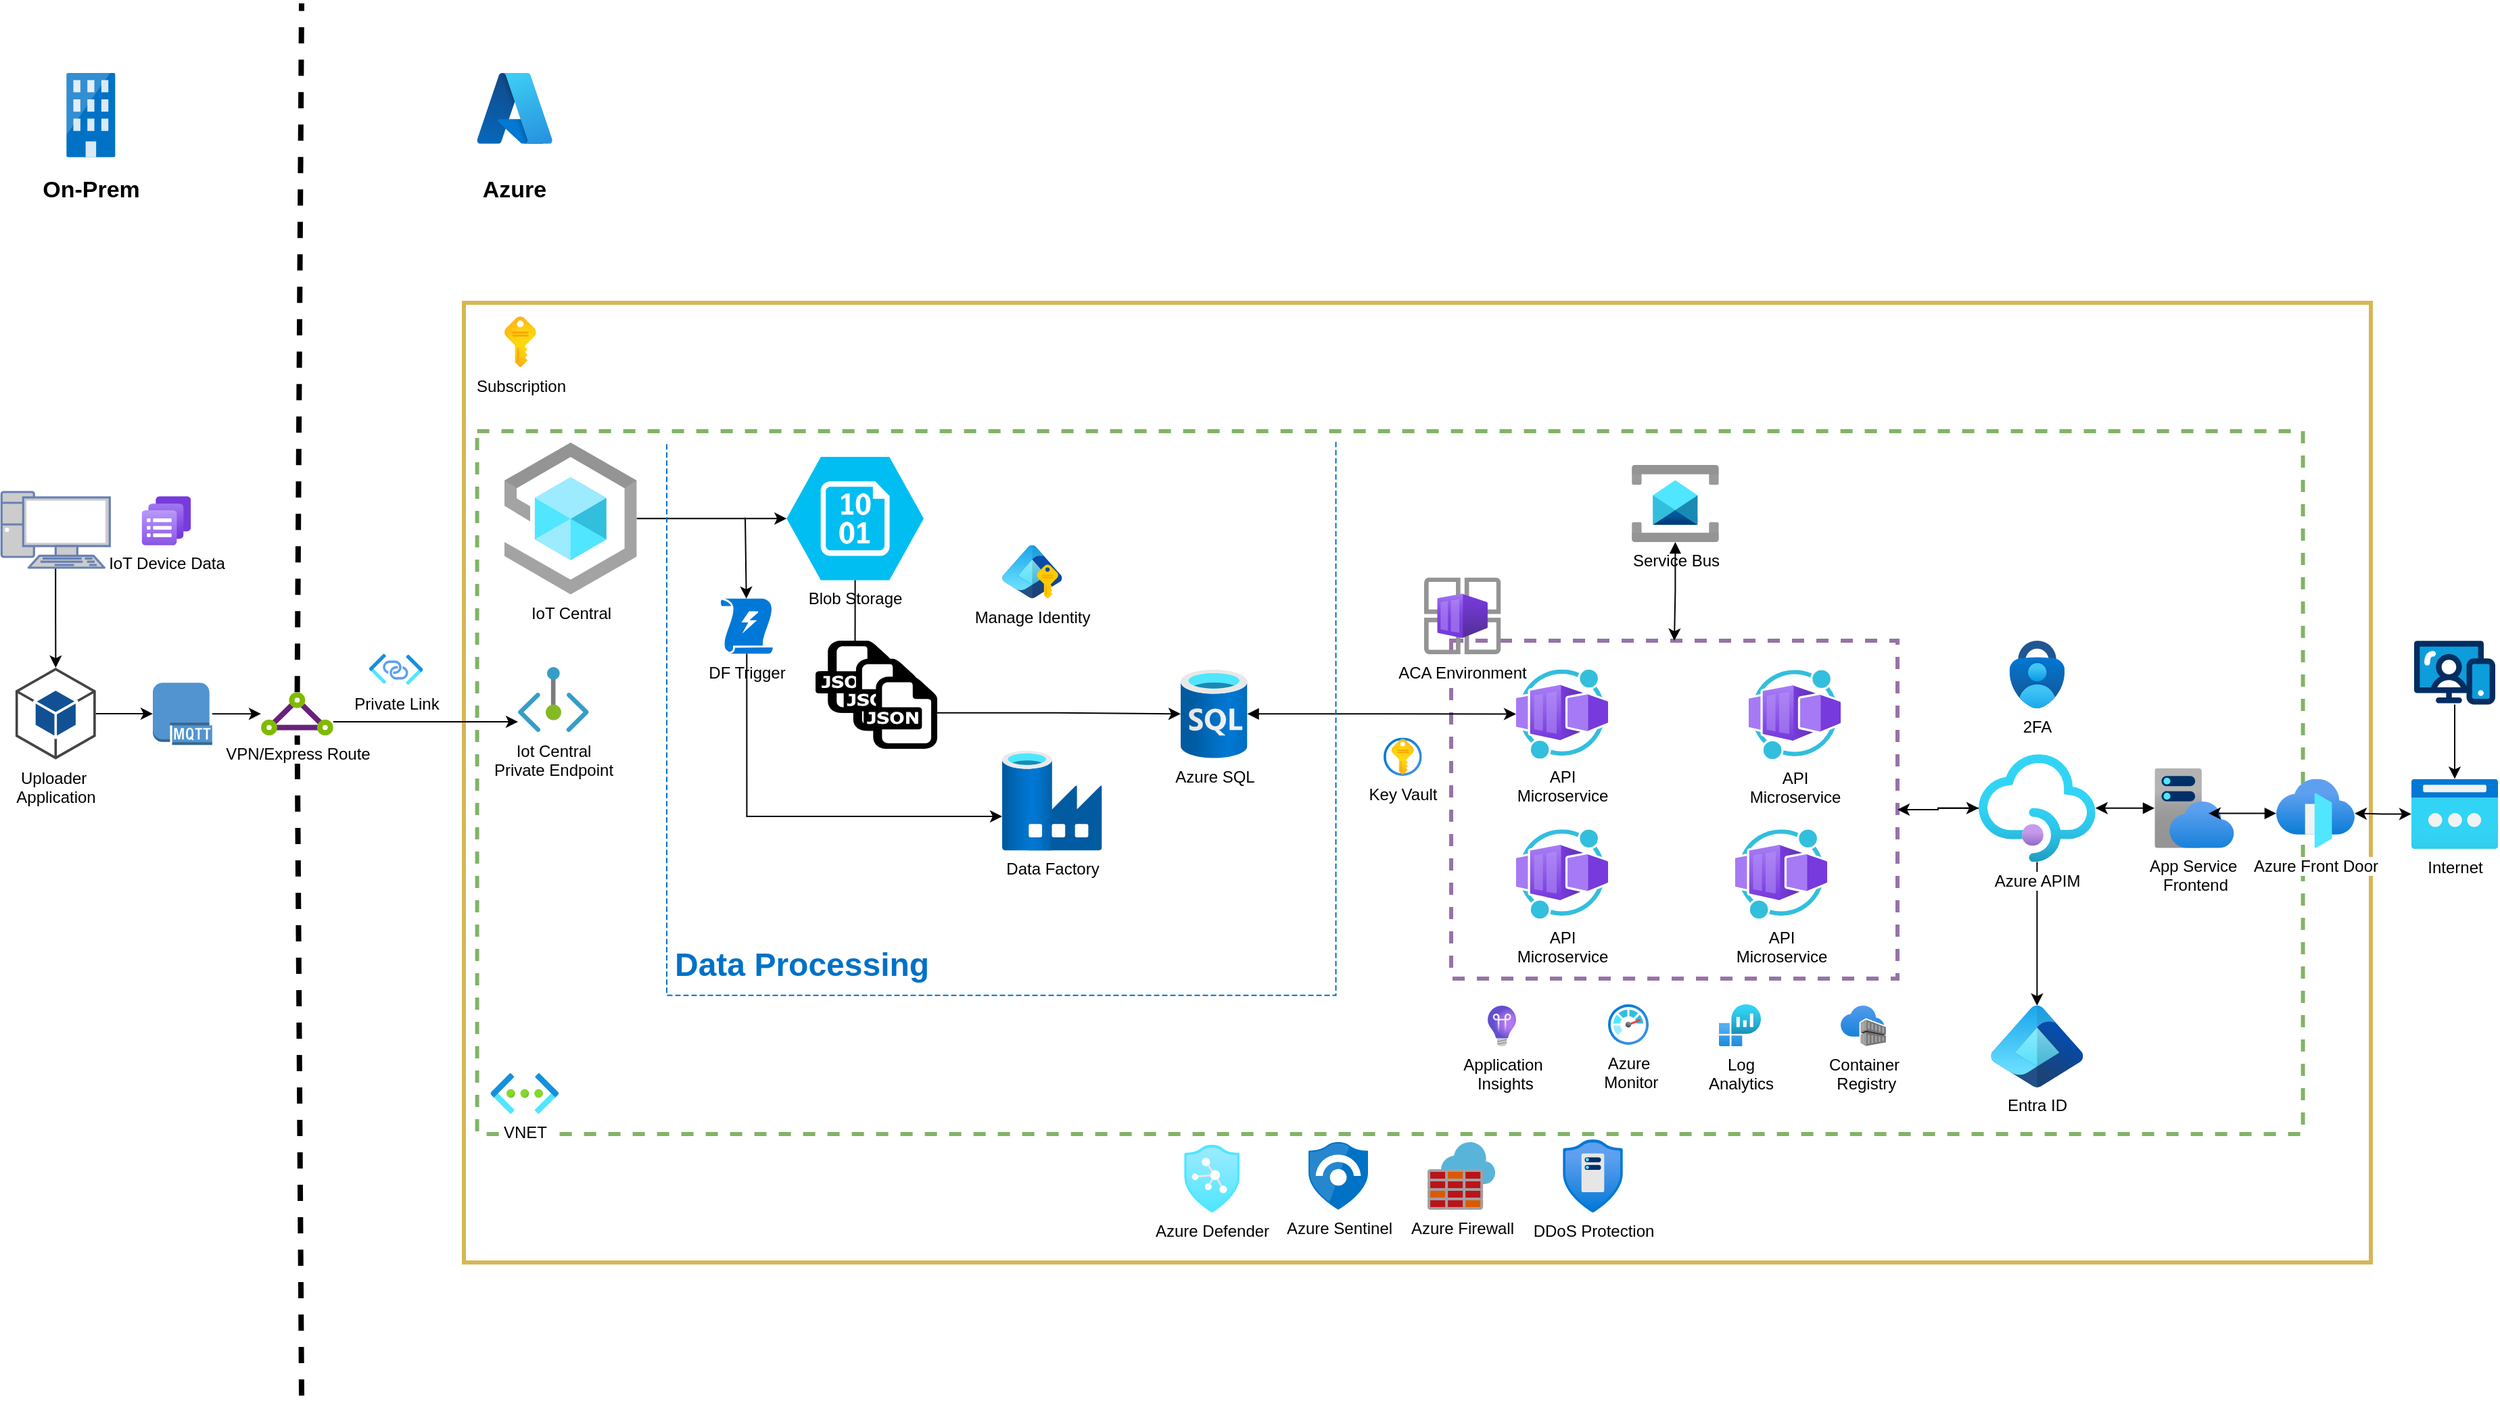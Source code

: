<mxfile version="26.0.10" pages="2">
  <diagram name="Whole" id="AuyXfq2_moRyz8LbtVFH">
    <mxGraphModel dx="1386" dy="783" grid="1" gridSize="10" guides="1" tooltips="1" connect="1" arrows="1" fold="1" page="1" pageScale="1" pageWidth="1920" pageHeight="1200" math="0" shadow="0">
      <root>
        <mxCell id="0" />
        <mxCell id="1" parent="0" />
        <mxCell id="g120J7WL0OqZ0HNRY8yo-186" value="" style="whiteSpace=wrap;html=1;fillColor=none;strokeColor=#d6b656;strokeWidth=3;" parent="1" vertex="1">
          <mxGeometry x="390" y="310" width="1410" height="710" as="geometry" />
        </mxCell>
        <mxCell id="g120J7WL0OqZ0HNRY8yo-152" value="" style="whiteSpace=wrap;html=1;fillColor=none;dashed=1;strokeColor=#82b366;strokeWidth=3;fontColor=light-dark(#0071c7, #ededed);" parent="1" vertex="1">
          <mxGeometry x="399.8" y="405" width="1350" height="520" as="geometry" />
        </mxCell>
        <mxCell id="g120J7WL0OqZ0HNRY8yo-98" style="edgeStyle=orthogonalEdgeStyle;rounded=0;orthogonalLoop=1;jettySize=auto;html=1;" parent="1" source="g120J7WL0OqZ0HNRY8yo-49" target="g120J7WL0OqZ0HNRY8yo-31" edge="1">
          <mxGeometry relative="1" as="geometry" />
        </mxCell>
        <mxCell id="g120J7WL0OqZ0HNRY8yo-49" value="" style="whiteSpace=wrap;html=1;fillColor=none;dashed=1;strokeColor=#9673a6;strokeWidth=3;" parent="1" vertex="1">
          <mxGeometry x="1120" y="560" width="330" height="250" as="geometry" />
        </mxCell>
        <mxCell id="g120J7WL0OqZ0HNRY8yo-4" value="" style="image;sketch=0;aspect=fixed;html=1;points=[];align=center;fontSize=12;image=img/lib/mscae/Exchange_On_premises_Access.svg;" parent="1" vertex="1">
          <mxGeometry x="96.09" y="140" width="36.2" height="62.42" as="geometry" />
        </mxCell>
        <mxCell id="g120J7WL0OqZ0HNRY8yo-10" value="VNET" style="image;aspect=fixed;html=1;points=[];align=center;fontSize=12;image=img/lib/azure2/networking/Virtual_Networks.svg;" parent="1" vertex="1">
          <mxGeometry x="409.75" y="880" width="50.25" height="30" as="geometry" />
        </mxCell>
        <mxCell id="g120J7WL0OqZ0HNRY8yo-11" value="" style="image;aspect=fixed;html=1;points=[];align=center;fontSize=12;image=img/lib/azure2/other/Azure_A.svg;" parent="1" vertex="1">
          <mxGeometry x="399.8" y="140" width="55.59" height="52.42" as="geometry" />
        </mxCell>
        <mxCell id="g120J7WL0OqZ0HNRY8yo-14" value="IoT Central" style="image;aspect=fixed;html=1;points=[];align=center;fontSize=12;image=img/lib/azure2/iot/IoT_Central_Applications.svg;" parent="1" vertex="1">
          <mxGeometry x="420" y="413.38" width="97.82" height="112.5" as="geometry" />
        </mxCell>
        <mxCell id="g120J7WL0OqZ0HNRY8yo-15" value="Iot Central&lt;br&gt;Private Endpoint" style="image;aspect=fixed;html=1;points=[];align=center;fontSize=12;image=img/lib/azure2/networking/Private_Endpoint.svg;" parent="1" vertex="1">
          <mxGeometry x="430" y="579.5" width="52.36" height="48" as="geometry" />
        </mxCell>
        <mxCell id="g120J7WL0OqZ0HNRY8yo-16" value="On-Prem" style="text;strokeColor=none;align=center;fillColor=none;html=1;verticalAlign=middle;whiteSpace=wrap;rounded=0;fontStyle=1;fontSize=17;" parent="1" vertex="1">
          <mxGeometry x="76.59" y="212.42" width="75.2" height="30" as="geometry" />
        </mxCell>
        <mxCell id="g120J7WL0OqZ0HNRY8yo-20" value="Azure" style="text;strokeColor=none;align=center;fillColor=none;html=1;verticalAlign=middle;whiteSpace=wrap;rounded=0;fontStyle=1;fontSize=17;" parent="1" vertex="1">
          <mxGeometry x="390" y="212.42" width="75.2" height="30" as="geometry" />
        </mxCell>
        <mxCell id="g120J7WL0OqZ0HNRY8yo-181" style="edgeStyle=orthogonalEdgeStyle;rounded=0;orthogonalLoop=1;jettySize=auto;html=1;" parent="1" source="g120J7WL0OqZ0HNRY8yo-21" target="g120J7WL0OqZ0HNRY8yo-15" edge="1">
          <mxGeometry relative="1" as="geometry">
            <Array as="points">
              <mxPoint x="400" y="620" />
              <mxPoint x="400" y="620" />
            </Array>
          </mxGeometry>
        </mxCell>
        <mxCell id="g120J7WL0OqZ0HNRY8yo-25" value="Blob Storage&lt;div&gt;&lt;br&gt;&lt;/div&gt;" style="verticalLabelPosition=bottom;html=1;verticalAlign=top;align=center;strokeColor=none;fillColor=#00BEF2;shape=mxgraph.azure.storage_blob;" parent="1" vertex="1">
          <mxGeometry x="628.61" y="424.01" width="101.39" height="91.25" as="geometry" />
        </mxCell>
        <mxCell id="g120J7WL0OqZ0HNRY8yo-26" value="Data Factory" style="image;aspect=fixed;html=1;points=[];align=center;fontSize=12;image=img/lib/azure2/databases/Data_Factory.svg;" parent="1" vertex="1">
          <mxGeometry x="788" y="641.51" width="73.75" height="73.75" as="geometry" />
        </mxCell>
        <mxCell id="g120J7WL0OqZ0HNRY8yo-28" value="ACA Environment" style="image;aspect=fixed;html=1;points=[];align=center;fontSize=12;image=img/lib/azure2/other/Container_App_Environments.svg;" parent="1" vertex="1">
          <mxGeometry x="1100" y="513.28" width="56.72" height="56.72" as="geometry" />
        </mxCell>
        <mxCell id="g120J7WL0OqZ0HNRY8yo-91" style="edgeStyle=orthogonalEdgeStyle;rounded=0;orthogonalLoop=1;jettySize=auto;html=1;" parent="1" source="g120J7WL0OqZ0HNRY8yo-31" target="g120J7WL0OqZ0HNRY8yo-36" edge="1">
          <mxGeometry relative="1" as="geometry" />
        </mxCell>
        <mxCell id="g120J7WL0OqZ0HNRY8yo-97" value="" style="edgeStyle=orthogonalEdgeStyle;rounded=0;orthogonalLoop=1;jettySize=auto;html=1;" parent="1" source="g120J7WL0OqZ0HNRY8yo-31" target="g120J7WL0OqZ0HNRY8yo-49" edge="1">
          <mxGeometry relative="1" as="geometry" />
        </mxCell>
        <mxCell id="g120J7WL0OqZ0HNRY8yo-31" value="Azure APIM" style="image;aspect=fixed;html=1;points=[];align=center;fontSize=12;image=img/lib/azure2/app_services/API_Management_Services.svg;" parent="1" vertex="1">
          <mxGeometry x="1510" y="644.0" width="86.4" height="79.75" as="geometry" />
        </mxCell>
        <mxCell id="g120J7WL0OqZ0HNRY8yo-32" value="Azure Front Door" style="image;aspect=fixed;html=1;points=[];align=center;fontSize=12;image=img/lib/azure2/networking/Front_Doors.svg;" parent="1" vertex="1">
          <mxGeometry x="1730" y="662.2" width="58" height="51.18" as="geometry" />
        </mxCell>
        <mxCell id="g120J7WL0OqZ0HNRY8yo-140" style="edgeStyle=orthogonalEdgeStyle;rounded=0;orthogonalLoop=1;jettySize=auto;html=1;startArrow=classic;startFill=1;" parent="1" source="g120J7WL0OqZ0HNRY8yo-33" target="g120J7WL0OqZ0HNRY8yo-32" edge="1">
          <mxGeometry relative="1" as="geometry">
            <mxPoint x="1900" y="600" as="targetPoint" />
          </mxGeometry>
        </mxCell>
        <mxCell id="g120J7WL0OqZ0HNRY8yo-33" value="Internet" style="image;aspect=fixed;html=1;points=[];align=center;fontSize=12;image=img/lib/azure2/networking/Public_IP_Addresses_Classic.svg;" parent="1" vertex="1">
          <mxGeometry x="1830" y="662.2" width="64" height="52" as="geometry" />
        </mxCell>
        <mxCell id="g120J7WL0OqZ0HNRY8yo-36" value="Entra ID" style="image;aspect=fixed;html=1;points=[];align=center;fontSize=12;image=img/lib/azure2/other/Entra_Identity.svg;" parent="1" vertex="1">
          <mxGeometry x="1519.2" y="830" width="68" height="60.44" as="geometry" />
        </mxCell>
        <mxCell id="g120J7WL0OqZ0HNRY8yo-37" value="Service Bus" style="image;aspect=fixed;html=1;points=[];align=center;fontSize=12;image=img/lib/azure2/integration/Service_Bus.svg;" parent="1" vertex="1">
          <mxGeometry x="1253.4" y="430" width="64.6" height="57" as="geometry" />
        </mxCell>
        <mxCell id="g120J7WL0OqZ0HNRY8yo-40" value="Azure Firewall" style="image;sketch=0;aspect=fixed;html=1;points=[];align=center;fontSize=12;image=img/lib/mscae/Azure_Firewall.svg;" parent="1" vertex="1">
          <mxGeometry x="1102.52" y="931" width="50" height="50" as="geometry" />
        </mxCell>
        <mxCell id="g120J7WL0OqZ0HNRY8yo-43" value="Container&lt;div&gt;&amp;nbsp;Registry&lt;/div&gt;" style="image;aspect=fixed;html=1;points=[];align=center;fontSize=12;image=img/lib/azure2/containers/Container_Registries.svg;" parent="1" vertex="1">
          <mxGeometry x="1408" y="830" width="33.44" height="30" as="geometry" />
        </mxCell>
        <mxCell id="g120J7WL0OqZ0HNRY8yo-47" value="Subscription" style="image;aspect=fixed;html=1;points=[];align=center;fontSize=12;image=img/lib/azure2/general/Subscriptions.svg;" parent="1" vertex="1">
          <mxGeometry x="420" y="320" width="23.38" height="37.73" as="geometry" />
        </mxCell>
        <mxCell id="g120J7WL0OqZ0HNRY8yo-48" value="IoT Device Data" style="image;aspect=fixed;html=1;points=[];align=center;fontSize=12;image=img/lib/azure2/other/Log_Analytics_Query_Pack.svg;" parent="1" vertex="1">
          <mxGeometry x="151.79" y="453.13" width="36.31" height="36.31" as="geometry" />
        </mxCell>
        <mxCell id="g120J7WL0OqZ0HNRY8yo-54" value="API&lt;div&gt;Microservice&lt;/div&gt;" style="image;aspect=fixed;html=1;points=[];align=center;fontSize=12;image=img/lib/azure2/other/Worker_Container_App.svg;" parent="1" vertex="1">
          <mxGeometry x="1168" y="581.28" width="68" height="66" as="geometry" />
        </mxCell>
        <mxCell id="g120J7WL0OqZ0HNRY8yo-103" value="" style="group" parent="1" vertex="1" connectable="0">
          <mxGeometry x="650" y="560" width="90" height="80" as="geometry" />
        </mxCell>
        <mxCell id="g120J7WL0OqZ0HNRY8yo-100" value="" style="dashed=0;outlineConnect=0;html=1;align=center;labelPosition=center;verticalLabelPosition=bottom;verticalAlign=top;shape=mxgraph.weblogos.json" parent="g120J7WL0OqZ0HNRY8yo-103" vertex="1">
          <mxGeometry width="54.457" height="53.333" as="geometry" />
        </mxCell>
        <mxCell id="g120J7WL0OqZ0HNRY8yo-101" value="" style="dashed=0;outlineConnect=0;html=1;align=center;labelPosition=center;verticalLabelPosition=bottom;verticalAlign=top;shape=mxgraph.weblogos.json" parent="g120J7WL0OqZ0HNRY8yo-103" vertex="1">
          <mxGeometry x="18.781" y="13.333" width="54.457" height="53.333" as="geometry" />
        </mxCell>
        <mxCell id="g120J7WL0OqZ0HNRY8yo-102" value="" style="dashed=0;outlineConnect=0;html=1;align=center;labelPosition=center;verticalLabelPosition=bottom;verticalAlign=top;shape=mxgraph.weblogos.json" parent="g120J7WL0OqZ0HNRY8yo-103" vertex="1">
          <mxGeometry x="33.523" y="26.667" width="54.457" height="53.333" as="geometry" />
        </mxCell>
        <mxCell id="g120J7WL0OqZ0HNRY8yo-113" value="" style="group" parent="g120J7WL0OqZ0HNRY8yo-103" vertex="1" connectable="0">
          <mxGeometry x="2.02" width="87.98" height="80" as="geometry" />
        </mxCell>
        <mxCell id="g120J7WL0OqZ0HNRY8yo-114" value="" style="dashed=0;outlineConnect=0;html=1;align=center;labelPosition=center;verticalLabelPosition=bottom;verticalAlign=top;shape=mxgraph.weblogos.json" parent="g120J7WL0OqZ0HNRY8yo-113" vertex="1">
          <mxGeometry width="54.457" height="53.333" as="geometry" />
        </mxCell>
        <mxCell id="g120J7WL0OqZ0HNRY8yo-115" value="" style="dashed=0;outlineConnect=0;html=1;align=center;labelPosition=center;verticalLabelPosition=bottom;verticalAlign=top;shape=mxgraph.weblogos.json" parent="g120J7WL0OqZ0HNRY8yo-113" vertex="1">
          <mxGeometry x="18.781" y="13.333" width="54.457" height="53.333" as="geometry" />
        </mxCell>
        <mxCell id="g120J7WL0OqZ0HNRY8yo-116" value="" style="dashed=0;outlineConnect=0;html=1;align=center;labelPosition=center;verticalLabelPosition=bottom;verticalAlign=top;shape=mxgraph.weblogos.json" parent="g120J7WL0OqZ0HNRY8yo-113" vertex="1">
          <mxGeometry x="33.523" y="26.667" width="54.457" height="53.333" as="geometry" />
        </mxCell>
        <mxCell id="g120J7WL0OqZ0HNRY8yo-132" style="edgeStyle=orthogonalEdgeStyle;rounded=0;orthogonalLoop=1;jettySize=auto;html=1;exitX=0.5;exitY=1;exitDx=0;exitDy=0;exitPerimeter=0;" parent="1" source="g120J7WL0OqZ0HNRY8yo-104" target="g120J7WL0OqZ0HNRY8yo-26" edge="1">
          <mxGeometry relative="1" as="geometry">
            <Array as="points">
              <mxPoint x="599" y="690" />
            </Array>
          </mxGeometry>
        </mxCell>
        <mxCell id="g120J7WL0OqZ0HNRY8yo-126" value="Application&lt;div&gt;&amp;nbsp;Insights&lt;/div&gt;" style="image;aspect=fixed;html=1;points=[];align=center;fontSize=12;image=img/lib/azure2/devops/Application_Insights.svg;" parent="1" vertex="1">
          <mxGeometry x="1147.05" y="830" width="20.95" height="30" as="geometry" />
        </mxCell>
        <mxCell id="g120J7WL0OqZ0HNRY8yo-160" style="edgeStyle=orthogonalEdgeStyle;rounded=0;orthogonalLoop=1;jettySize=auto;html=1;startArrow=block;startFill=1;" parent="1" source="g120J7WL0OqZ0HNRY8yo-58" target="g120J7WL0OqZ0HNRY8yo-54" edge="1">
          <mxGeometry relative="1" as="geometry" />
        </mxCell>
        <mxCell id="g120J7WL0OqZ0HNRY8yo-58" value="Azure SQL" style="image;aspect=fixed;html=1;points=[];align=center;fontSize=12;image=img/lib/azure2/databases/SQL_Database.svg;" parent="1" vertex="1">
          <mxGeometry x="920" y="581.28" width="49.25" height="65.66" as="geometry" />
        </mxCell>
        <mxCell id="g120J7WL0OqZ0HNRY8yo-128" value="" style="endArrow=none;html=1;rounded=0;" parent="1" source="g120J7WL0OqZ0HNRY8yo-25" target="g120J7WL0OqZ0HNRY8yo-114" edge="1">
          <mxGeometry width="50" height="50" relative="1" as="geometry">
            <mxPoint x="600" y="559.13" as="sourcePoint" />
            <mxPoint x="661.622" y="749.13" as="targetPoint" />
          </mxGeometry>
        </mxCell>
        <mxCell id="g120J7WL0OqZ0HNRY8yo-131" style="edgeStyle=orthogonalEdgeStyle;rounded=0;orthogonalLoop=1;jettySize=auto;html=1;entryX=0;entryY=0.5;entryDx=0;entryDy=0;entryPerimeter=0;" parent="1" source="g120J7WL0OqZ0HNRY8yo-14" target="g120J7WL0OqZ0HNRY8yo-25" edge="1">
          <mxGeometry relative="1" as="geometry" />
        </mxCell>
        <mxCell id="g120J7WL0OqZ0HNRY8yo-134" value="" style="endArrow=classic;html=1;rounded=0;" parent="1" target="g120J7WL0OqZ0HNRY8yo-104" edge="1">
          <mxGeometry width="50" height="50" relative="1" as="geometry">
            <mxPoint x="598" y="468.88" as="sourcePoint" />
            <mxPoint x="598" y="618.88" as="targetPoint" />
          </mxGeometry>
        </mxCell>
        <mxCell id="g120J7WL0OqZ0HNRY8yo-104" value="DF Trigger" style="sketch=0;aspect=fixed;pointerEvents=1;shadow=0;dashed=0;html=1;strokeColor=none;labelPosition=center;verticalLabelPosition=bottom;verticalAlign=top;align=center;shape=mxgraph.mscae.enterprise.triggers;fillColor=#0078D7;" parent="1" vertex="1">
          <mxGeometry x="580" y="528.88" width="38.31" height="40.75" as="geometry" />
        </mxCell>
        <mxCell id="g120J7WL0OqZ0HNRY8yo-76" value="Key Vault" style="image;aspect=fixed;html=1;points=[];align=center;fontSize=12;image=img/lib/azure2/security/Key_Vaults.svg;" parent="1" vertex="1">
          <mxGeometry x="1070" y="631.69" width="28.31" height="28.31" as="geometry" />
        </mxCell>
        <mxCell id="g120J7WL0OqZ0HNRY8yo-153" value="Manage Identity" style="image;aspect=fixed;html=1;points=[];align=center;fontSize=12;image=img/lib/azure2/identity/Entra_Managed_Identities.svg;" parent="1" vertex="1">
          <mxGeometry x="788" y="489.44" width="44.37" height="39.44" as="geometry" />
        </mxCell>
        <mxCell id="g120J7WL0OqZ0HNRY8yo-155" value="API&lt;div&gt;Microservice&lt;/div&gt;" style="image;aspect=fixed;html=1;points=[];align=center;fontSize=12;image=img/lib/azure2/other/Worker_Container_App.svg;" parent="1" vertex="1">
          <mxGeometry x="1168" y="699.6" width="68" height="66" as="geometry" />
        </mxCell>
        <mxCell id="g120J7WL0OqZ0HNRY8yo-159" style="edgeStyle=orthogonalEdgeStyle;rounded=0;orthogonalLoop=1;jettySize=auto;html=1;" parent="1" source="g120J7WL0OqZ0HNRY8yo-116" target="g120J7WL0OqZ0HNRY8yo-58" edge="1">
          <mxGeometry relative="1" as="geometry" />
        </mxCell>
        <mxCell id="g120J7WL0OqZ0HNRY8yo-163" value="API&lt;div&gt;Microservice&lt;/div&gt;" style="image;aspect=fixed;html=1;points=[];align=center;fontSize=12;image=img/lib/azure2/other/Worker_Container_App.svg;" parent="1" vertex="1">
          <mxGeometry x="1330" y="699.6" width="68" height="66" as="geometry" />
        </mxCell>
        <mxCell id="g120J7WL0OqZ0HNRY8yo-164" value="API&lt;div&gt;Microservice&lt;/div&gt;" style="image;aspect=fixed;html=1;points=[];align=center;fontSize=12;image=img/lib/azure2/other/Worker_Container_App.svg;" parent="1" vertex="1">
          <mxGeometry x="1340" y="581.62" width="68" height="66" as="geometry" />
        </mxCell>
        <mxCell id="g120J7WL0OqZ0HNRY8yo-165" value="DDoS Protection" style="image;aspect=fixed;html=1;points=[];align=center;fontSize=12;image=img/lib/azure2/networking/DDoS_Protection_Plans.svg;" parent="1" vertex="1">
          <mxGeometry x="1202.52" y="929" width="44.47" height="54" as="geometry" />
        </mxCell>
        <mxCell id="g120J7WL0OqZ0HNRY8yo-170" style="edgeStyle=orthogonalEdgeStyle;rounded=0;orthogonalLoop=1;jettySize=auto;html=1;startArrow=block;startFill=1;" parent="1" source="g120J7WL0OqZ0HNRY8yo-168" target="g120J7WL0OqZ0HNRY8yo-31" edge="1">
          <mxGeometry relative="1" as="geometry" />
        </mxCell>
        <mxCell id="g120J7WL0OqZ0HNRY8yo-168" value="App Service&amp;nbsp;&lt;div&gt;Frontend&lt;/div&gt;" style="image;aspect=fixed;html=1;points=[];align=center;fontSize=12;image=img/lib/azure2/app_services/App_Service_Plans.svg;" parent="1" vertex="1">
          <mxGeometry x="1640" y="654.38" width="59" height="59" as="geometry" />
        </mxCell>
        <mxCell id="g120J7WL0OqZ0HNRY8yo-185" value="Private Link&lt;div&gt;&lt;br&gt;&lt;/div&gt;" style="image;aspect=fixed;html=1;points=[];align=center;fontSize=12;image=img/lib/azure2/networking/Private_Link_Service.svg;labelBackgroundColor=none;" parent="1" vertex="1">
          <mxGeometry x="320" y="569.63" width="39.68" height="23" as="geometry" />
        </mxCell>
        <mxCell id="g120J7WL0OqZ0HNRY8yo-188" style="edgeStyle=orthogonalEdgeStyle;rounded=0;orthogonalLoop=1;jettySize=auto;html=1;entryX=0.5;entryY=0;entryDx=0;entryDy=0;startArrow=block;startFill=1;" parent="1" source="g120J7WL0OqZ0HNRY8yo-37" target="g120J7WL0OqZ0HNRY8yo-49" edge="1">
          <mxGeometry relative="1" as="geometry" />
        </mxCell>
        <mxCell id="g120J7WL0OqZ0HNRY8yo-191" value="" style="endArrow=none;html=1;rounded=0;dashed=1;strokeWidth=4;" parent="1" source="g120J7WL0OqZ0HNRY8yo-21" edge="1">
          <mxGeometry width="50" height="50" relative="1" as="geometry">
            <mxPoint x="270" y="1118.5" as="sourcePoint" />
            <mxPoint x="270" y="88.5" as="targetPoint" />
          </mxGeometry>
        </mxCell>
        <mxCell id="g120J7WL0OqZ0HNRY8yo-194" value="Azure Defender" style="image;aspect=fixed;html=1;points=[];align=center;fontSize=12;image=img/lib/azure2/security/Azure_Defender.svg;" parent="1" vertex="1">
          <mxGeometry x="922.52" y="933" width="41.18" height="50" as="geometry" />
        </mxCell>
        <mxCell id="g120J7WL0OqZ0HNRY8yo-195" value="2FA" style="image;aspect=fixed;html=1;points=[];align=center;fontSize=12;image=img/lib/azure2/security/Multifactor_Authentication.svg;" parent="1" vertex="1">
          <mxGeometry x="1532.83" y="560" width="40.74" height="50" as="geometry" />
        </mxCell>
        <mxCell id="g120J7WL0OqZ0HNRY8yo-196" value="Azure Sentinel" style="image;sketch=0;aspect=fixed;html=1;points=[];align=center;fontSize=12;image=img/lib/mscae/Azure_Sentinel.svg;" parent="1" vertex="1">
          <mxGeometry x="1014.52" y="931" width="44" height="50" as="geometry" />
        </mxCell>
        <mxCell id="g120J7WL0OqZ0HNRY8yo-197" value="Azure&lt;div&gt;&amp;nbsp;Monitor&lt;/div&gt;" style="image;aspect=fixed;html=1;points=[];align=center;fontSize=12;image=img/lib/azure2/management_governance/Monitor.svg;" parent="1" vertex="1">
          <mxGeometry x="1236" y="829" width="30" height="30" as="geometry" />
        </mxCell>
        <mxCell id="g120J7WL0OqZ0HNRY8yo-207" style="edgeStyle=orthogonalEdgeStyle;rounded=0;orthogonalLoop=1;jettySize=auto;html=1;" parent="1" source="g120J7WL0OqZ0HNRY8yo-198" target="g120J7WL0OqZ0HNRY8yo-21" edge="1">
          <mxGeometry relative="1" as="geometry" />
        </mxCell>
        <mxCell id="g120J7WL0OqZ0HNRY8yo-198" value="" style="outlineConnect=0;dashed=0;verticalLabelPosition=bottom;verticalAlign=top;align=center;html=1;shape=mxgraph.aws3.mqtt_protocol;fillColor=#5294CF;gradientColor=none;" parent="1" vertex="1">
          <mxGeometry x="160" y="591.11" width="43.91" height="46" as="geometry" />
        </mxCell>
        <mxCell id="tksAp0A6uq_dzNrOlU7e-10" style="edgeStyle=orthogonalEdgeStyle;rounded=0;orthogonalLoop=1;jettySize=auto;html=1;" edge="1" parent="1" source="g120J7WL0OqZ0HNRY8yo-199" target="tksAp0A6uq_dzNrOlU7e-5">
          <mxGeometry relative="1" as="geometry" />
        </mxCell>
        <mxCell id="g120J7WL0OqZ0HNRY8yo-199" value="" style="fontColor=#0066CC;verticalAlign=top;verticalLabelPosition=bottom;labelPosition=center;align=center;html=1;outlineConnect=0;fillColor=#CCCCCC;strokeColor=#6881B3;gradientColor=none;gradientDirection=north;strokeWidth=2;shape=mxgraph.networks.pc;" parent="1" vertex="1">
          <mxGeometry x="48.15" y="450" width="80" height="56" as="geometry" />
        </mxCell>
        <mxCell id="g120J7WL0OqZ0HNRY8yo-200" value="" style="endArrow=none;html=1;rounded=0;dashed=1;strokeWidth=4;" parent="1" target="g120J7WL0OqZ0HNRY8yo-21" edge="1">
          <mxGeometry width="50" height="50" relative="1" as="geometry">
            <mxPoint x="270" y="1118.5" as="sourcePoint" />
            <mxPoint x="270" y="88.5" as="targetPoint" />
          </mxGeometry>
        </mxCell>
        <mxCell id="g120J7WL0OqZ0HNRY8yo-21" value="VPN/Express Route" style="image;sketch=0;aspect=fixed;html=1;points=[];align=center;fontSize=12;image=img/lib/mscae/Express_Route.svg;" parent="1" vertex="1">
          <mxGeometry x="240" y="598.1" width="53.38" height="32.03" as="geometry" />
        </mxCell>
        <mxCell id="jXfONjL02OC67c48kyQx-2" value="&lt;h1 style=&quot;margin-top: 0px;&quot;&gt;Data Processing&lt;/h1&gt;" style="text;html=1;whiteSpace=wrap;overflow=hidden;rounded=0;fontColor=light-dark(#0071c7, #ededed);" parent="1" vertex="1">
          <mxGeometry x="544.31" y="779" width="270" height="40" as="geometry" />
        </mxCell>
        <mxCell id="jXfONjL02OC67c48kyQx-3" value="" style="shape=partialRectangle;whiteSpace=wrap;html=1;bottom=1;right=1;left=1;top=0;fillColor=none;routingCenterX=-0.5;strokeColor=light-dark(#0071c7, #ededed);dashed=1;" parent="1" vertex="1">
          <mxGeometry x="540" y="413.38" width="494.75" height="409" as="geometry" />
        </mxCell>
        <mxCell id="jXfONjL02OC67c48kyQx-5" value="Log&lt;div&gt;Analytics&lt;/div&gt;" style="image;aspect=fixed;html=1;points=[];align=center;fontSize=12;image=img/lib/azure2/management_governance/Log_Analytics_Workspaces.svg;" parent="1" vertex="1">
          <mxGeometry x="1318" y="829" width="31" height="31" as="geometry" />
        </mxCell>
        <mxCell id="tksAp0A6uq_dzNrOlU7e-2" style="edgeStyle=orthogonalEdgeStyle;rounded=0;orthogonalLoop=1;jettySize=auto;html=1;entryX=0.678;entryY=0.566;entryDx=0;entryDy=0;entryPerimeter=0;startArrow=block;startFill=1;" edge="1" parent="1" source="g120J7WL0OqZ0HNRY8yo-32" target="g120J7WL0OqZ0HNRY8yo-168">
          <mxGeometry relative="1" as="geometry" />
        </mxCell>
        <mxCell id="tksAp0A6uq_dzNrOlU7e-4" style="edgeStyle=orthogonalEdgeStyle;rounded=0;orthogonalLoop=1;jettySize=auto;html=1;" edge="1" parent="1" source="tksAp0A6uq_dzNrOlU7e-3" target="g120J7WL0OqZ0HNRY8yo-33">
          <mxGeometry relative="1" as="geometry" />
        </mxCell>
        <mxCell id="tksAp0A6uq_dzNrOlU7e-3" value="" style="verticalLabelPosition=bottom;aspect=fixed;html=1;shape=mxgraph.salesforce.web;" vertex="1" parent="1">
          <mxGeometry x="1832" y="560.0" width="60" height="47.4" as="geometry" />
        </mxCell>
        <mxCell id="tksAp0A6uq_dzNrOlU7e-5" value="Uploader&amp;nbsp;&lt;div&gt;Application&lt;/div&gt;" style="outlineConnect=0;dashed=0;verticalLabelPosition=bottom;verticalAlign=top;align=center;html=1;shape=mxgraph.aws3.android;fillColor=#115193;gradientColor=none;" vertex="1" parent="1">
          <mxGeometry x="58.45" y="580" width="59.4" height="67.89" as="geometry" />
        </mxCell>
        <mxCell id="tksAp0A6uq_dzNrOlU7e-8" style="edgeStyle=orthogonalEdgeStyle;rounded=0;orthogonalLoop=1;jettySize=auto;html=1;entryX=0;entryY=0.5;entryDx=0;entryDy=0;entryPerimeter=0;" edge="1" parent="1" source="tksAp0A6uq_dzNrOlU7e-5" target="g120J7WL0OqZ0HNRY8yo-198">
          <mxGeometry relative="1" as="geometry" />
        </mxCell>
      </root>
    </mxGraphModel>
  </diagram>
  <diagram id="qaZ4EONjO_TQS1zwF8Ff" name="DataFlow">
    <mxGraphModel dx="1291" dy="783" grid="1" gridSize="10" guides="1" tooltips="1" connect="1" arrows="1" fold="1" page="1" pageScale="1" pageWidth="1920" pageHeight="1200" math="0" shadow="0">
      <root>
        <mxCell id="0" />
        <mxCell id="1" parent="0" />
      </root>
    </mxGraphModel>
  </diagram>
</mxfile>
